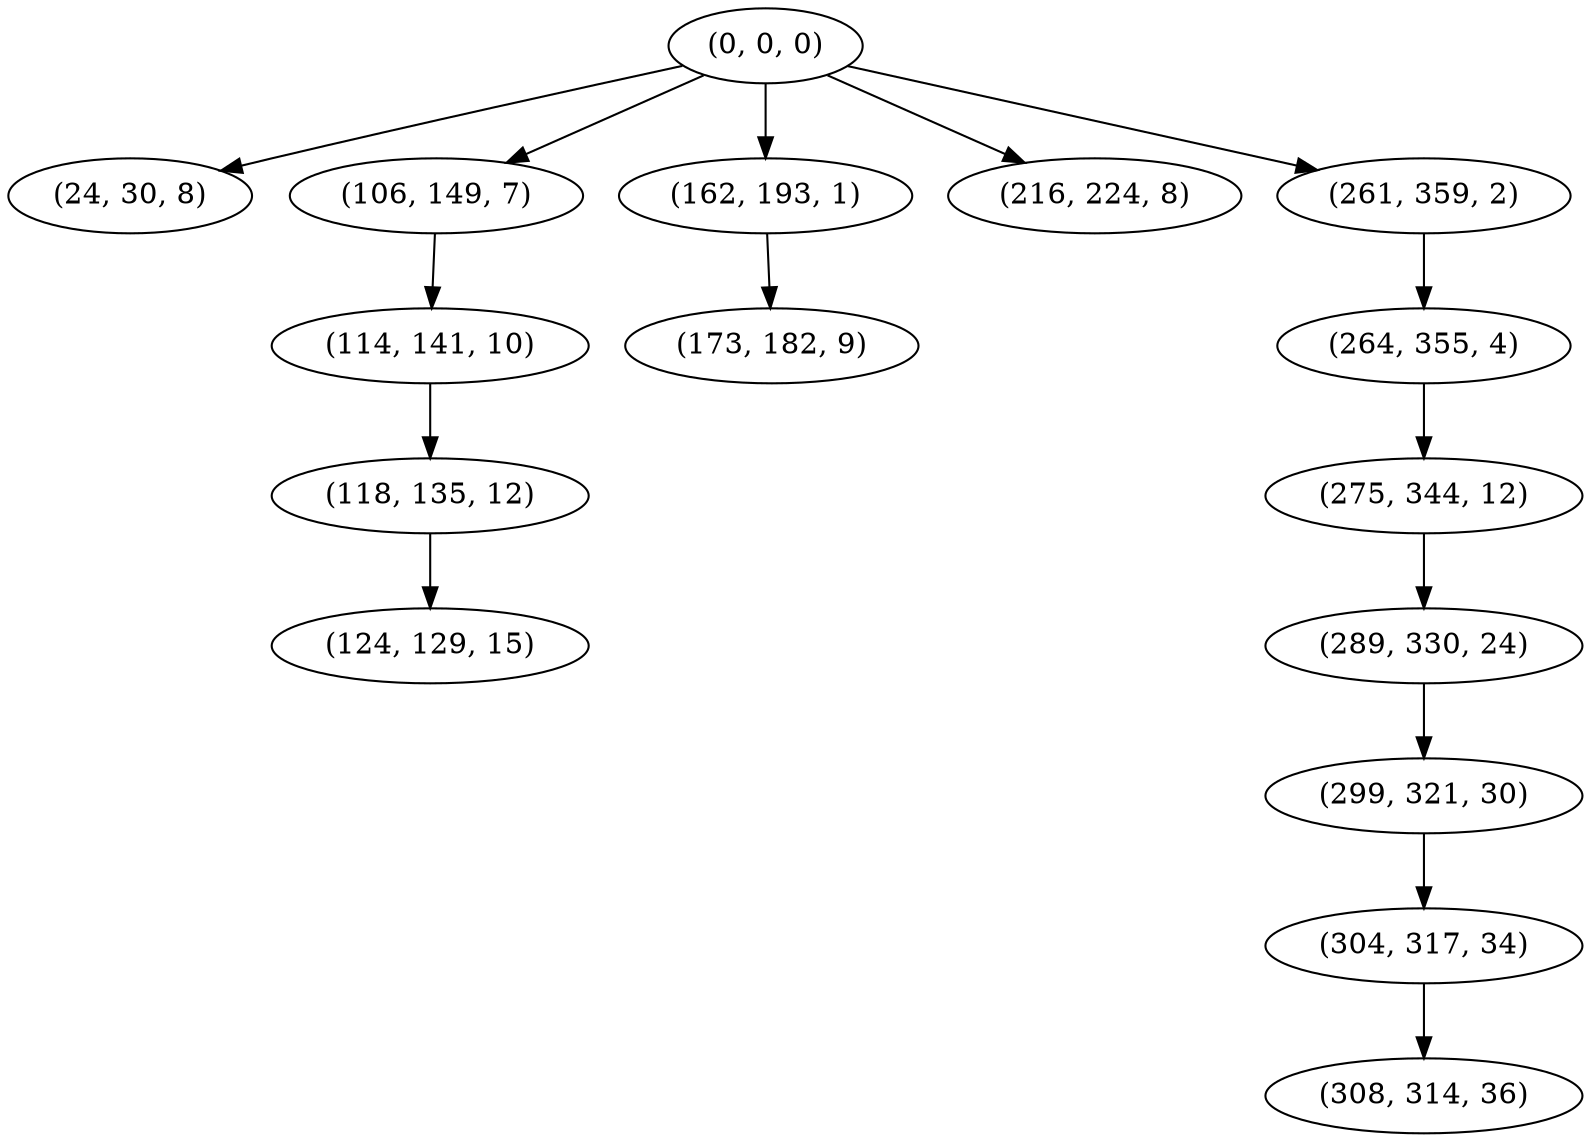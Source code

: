 digraph tree {
    "(0, 0, 0)";
    "(24, 30, 8)";
    "(106, 149, 7)";
    "(114, 141, 10)";
    "(118, 135, 12)";
    "(124, 129, 15)";
    "(162, 193, 1)";
    "(173, 182, 9)";
    "(216, 224, 8)";
    "(261, 359, 2)";
    "(264, 355, 4)";
    "(275, 344, 12)";
    "(289, 330, 24)";
    "(299, 321, 30)";
    "(304, 317, 34)";
    "(308, 314, 36)";
    "(0, 0, 0)" -> "(24, 30, 8)";
    "(0, 0, 0)" -> "(106, 149, 7)";
    "(0, 0, 0)" -> "(162, 193, 1)";
    "(0, 0, 0)" -> "(216, 224, 8)";
    "(0, 0, 0)" -> "(261, 359, 2)";
    "(106, 149, 7)" -> "(114, 141, 10)";
    "(114, 141, 10)" -> "(118, 135, 12)";
    "(118, 135, 12)" -> "(124, 129, 15)";
    "(162, 193, 1)" -> "(173, 182, 9)";
    "(261, 359, 2)" -> "(264, 355, 4)";
    "(264, 355, 4)" -> "(275, 344, 12)";
    "(275, 344, 12)" -> "(289, 330, 24)";
    "(289, 330, 24)" -> "(299, 321, 30)";
    "(299, 321, 30)" -> "(304, 317, 34)";
    "(304, 317, 34)" -> "(308, 314, 36)";
}
